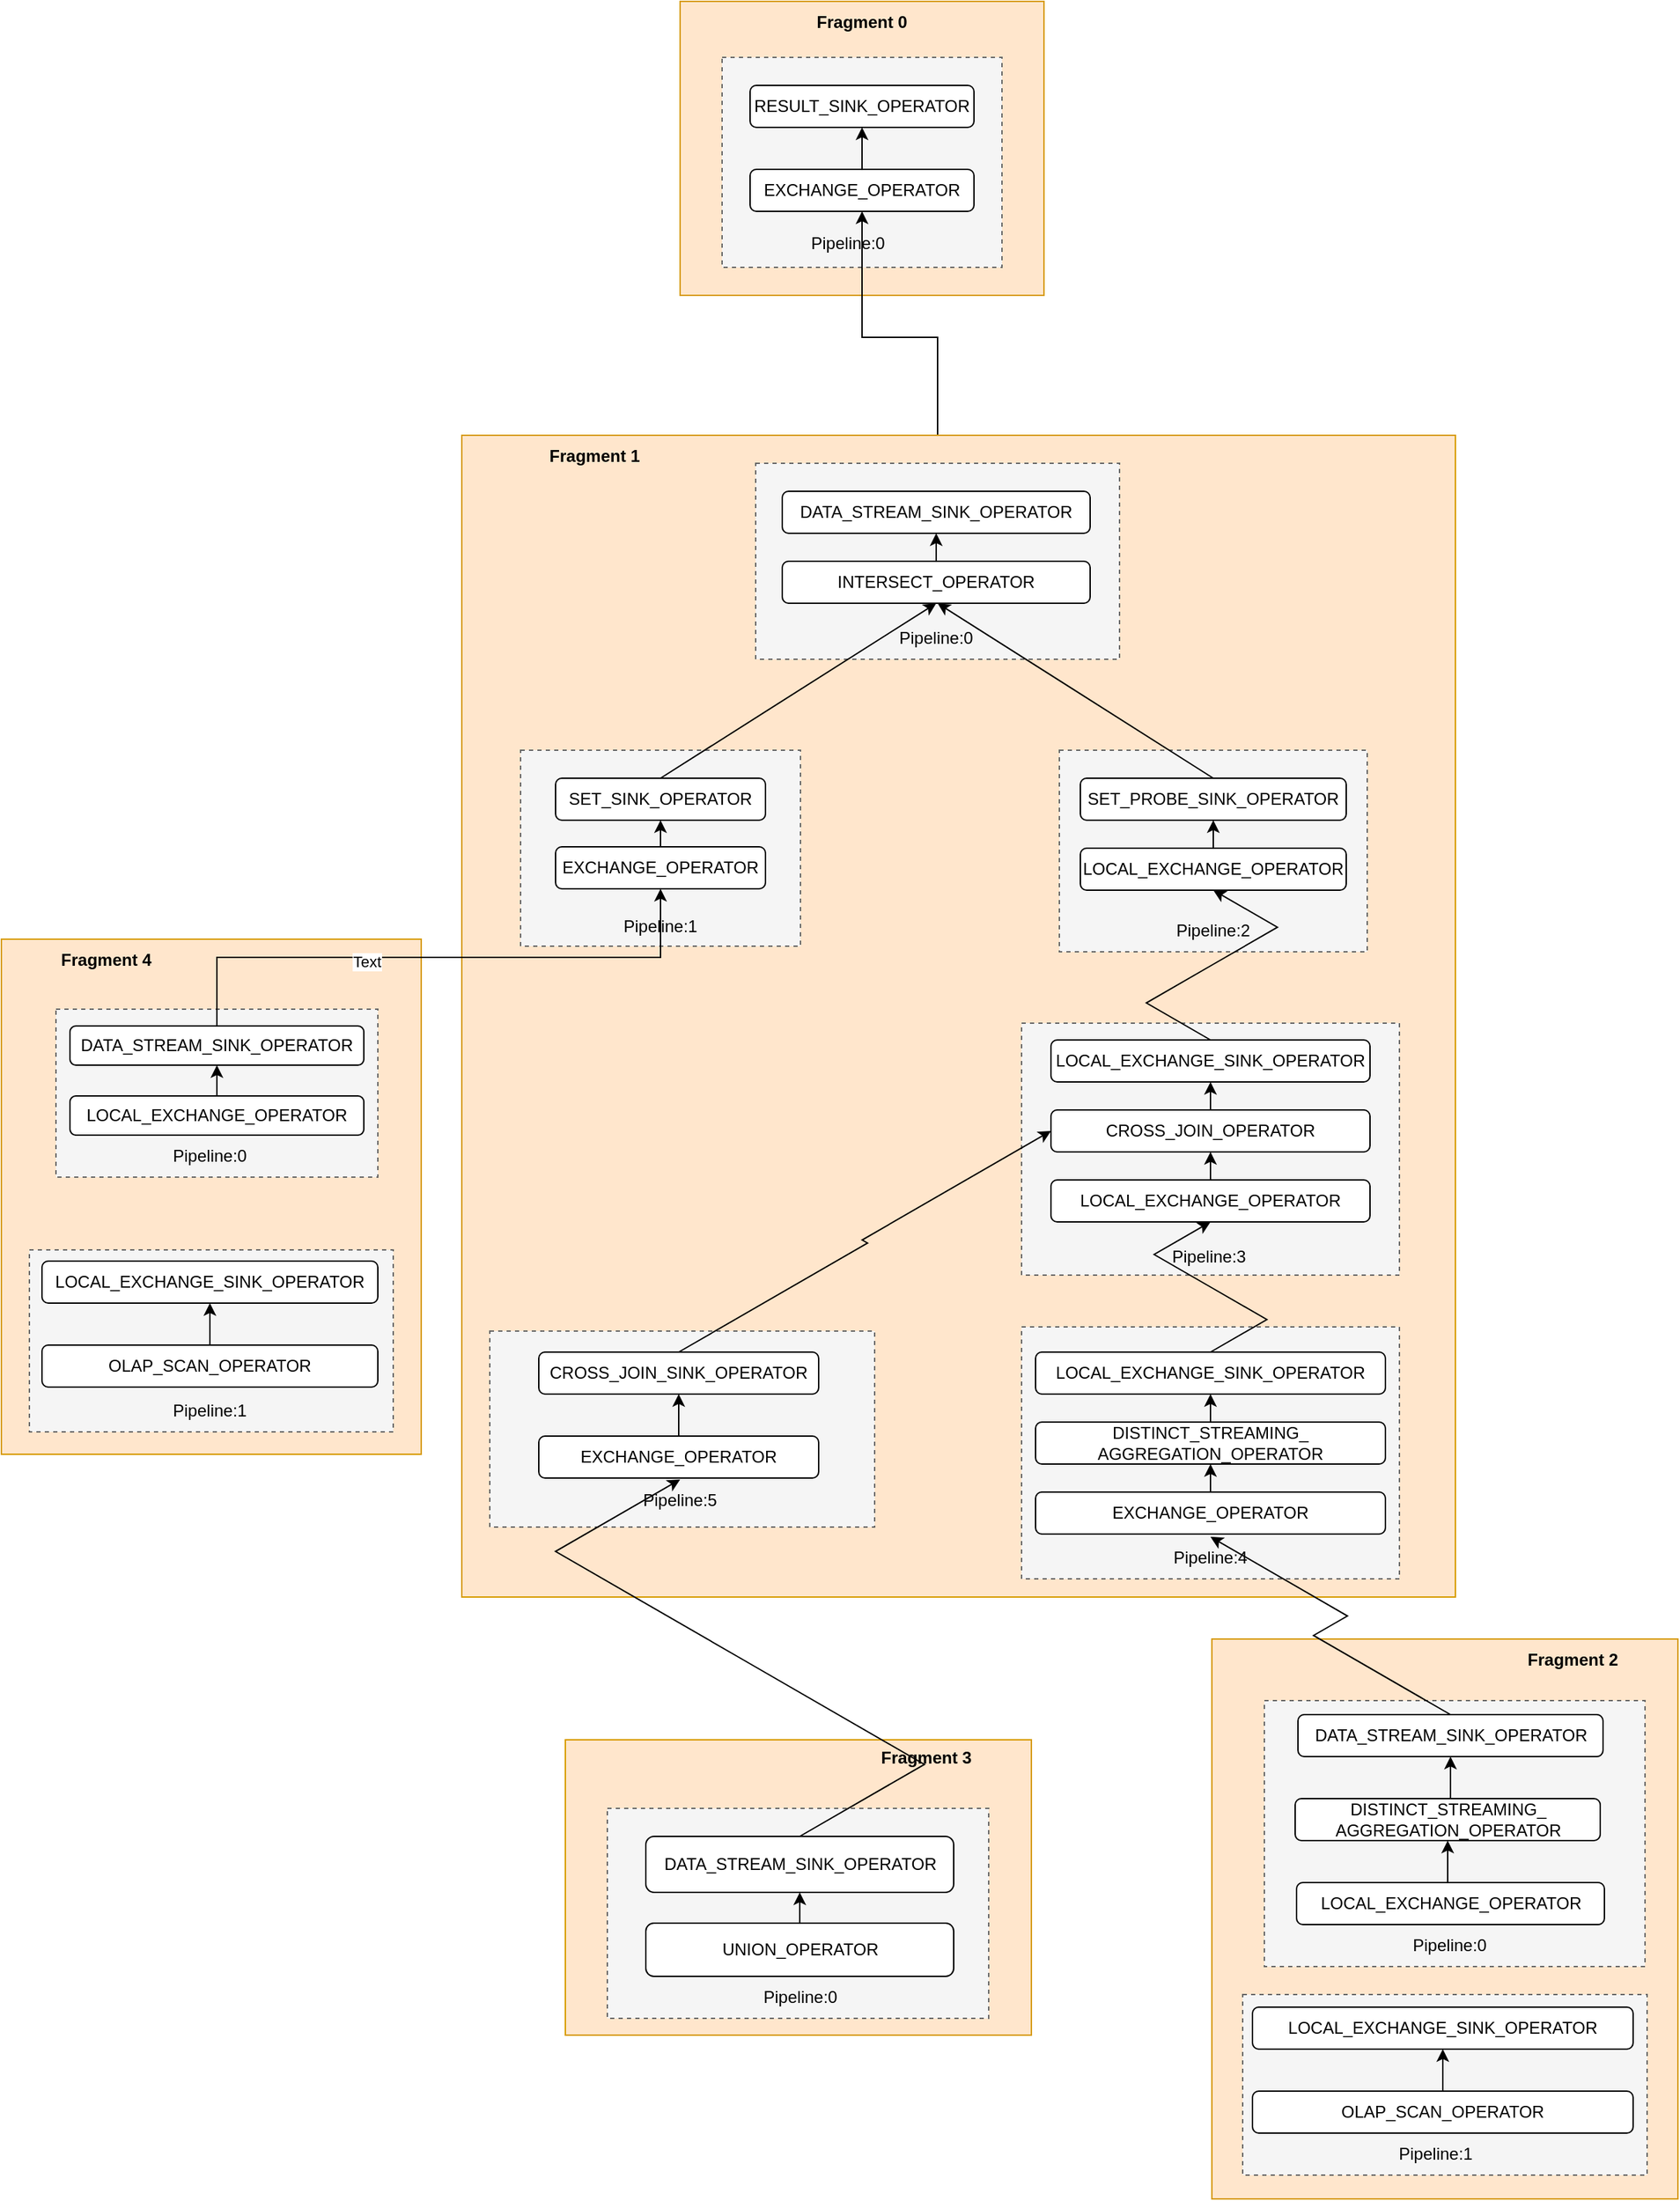 <mxfile version="25.0.1">
  <diagram name="第 1 页" id="F3n_OmZAB9bpm3EtxzeP">
    <mxGraphModel dx="1372" dy="799" grid="1" gridSize="10" guides="1" tooltips="1" connect="1" arrows="1" fold="1" page="1" pageScale="1" pageWidth="1654" pageHeight="1169" math="0" shadow="0">
      <root>
        <mxCell id="0" />
        <mxCell id="1" parent="0" />
        <mxCell id="gP9biF-QUwRpTRRh-aC0-150" value="" style="rounded=0;whiteSpace=wrap;html=1;fillColor=#ffe6cc;strokeColor=#d79b00;" vertex="1" parent="1">
          <mxGeometry x="41" y="820" width="300" height="368" as="geometry" />
        </mxCell>
        <mxCell id="gP9biF-QUwRpTRRh-aC0-148" value="" style="rounded=0;whiteSpace=wrap;html=1;fillColor=#f5f5f5;dashed=1;strokeColor=#666666;fontColor=#333333;" vertex="1" parent="1">
          <mxGeometry x="61" y="1042" width="260" height="130" as="geometry" />
        </mxCell>
        <mxCell id="gP9biF-QUwRpTRRh-aC0-89" value="" style="rounded=0;whiteSpace=wrap;html=1;fillColor=#ffe6cc;strokeColor=#d79b00;" vertex="1" parent="1">
          <mxGeometry x="906" y="1320" width="333" height="400" as="geometry" />
        </mxCell>
        <mxCell id="gP9biF-QUwRpTRRh-aC0-80" value="" style="rounded=0;whiteSpace=wrap;html=1;fillColor=#f5f5f5;dashed=1;strokeColor=#666666;fontColor=#333333;" vertex="1" parent="1">
          <mxGeometry x="943.5" y="1364" width="272" height="190" as="geometry" />
        </mxCell>
        <mxCell id="gP9biF-QUwRpTRRh-aC0-9" value="" style="group" vertex="1" connectable="0" parent="1">
          <mxGeometry x="526" y="150" width="260" height="210" as="geometry" />
        </mxCell>
        <mxCell id="gP9biF-QUwRpTRRh-aC0-7" value="" style="rounded=0;whiteSpace=wrap;html=1;fillColor=#ffe6cc;strokeColor=#d79b00;" vertex="1" parent="gP9biF-QUwRpTRRh-aC0-9">
          <mxGeometry width="260" height="210" as="geometry" />
        </mxCell>
        <mxCell id="gP9biF-QUwRpTRRh-aC0-4" value="" style="rounded=0;whiteSpace=wrap;html=1;fillColor=#f5f5f5;dashed=1;strokeColor=#666666;fontColor=#333333;" vertex="1" parent="gP9biF-QUwRpTRRh-aC0-9">
          <mxGeometry x="30" y="40" width="200" height="150" as="geometry" />
        </mxCell>
        <mxCell id="gP9biF-QUwRpTRRh-aC0-1" value="RESULT_SINK_OPERATOR" style="rounded=1;whiteSpace=wrap;html=1;" vertex="1" parent="gP9biF-QUwRpTRRh-aC0-9">
          <mxGeometry x="50" y="60" width="160" height="30" as="geometry" />
        </mxCell>
        <mxCell id="gP9biF-QUwRpTRRh-aC0-3" style="edgeStyle=orthogonalEdgeStyle;rounded=0;orthogonalLoop=1;jettySize=auto;html=1;exitX=0.5;exitY=0;exitDx=0;exitDy=0;entryX=0.5;entryY=1;entryDx=0;entryDy=0;" edge="1" parent="gP9biF-QUwRpTRRh-aC0-9" source="gP9biF-QUwRpTRRh-aC0-2" target="gP9biF-QUwRpTRRh-aC0-1">
          <mxGeometry relative="1" as="geometry" />
        </mxCell>
        <mxCell id="gP9biF-QUwRpTRRh-aC0-2" value="EXCHANGE_OPERATOR" style="rounded=1;whiteSpace=wrap;html=1;" vertex="1" parent="gP9biF-QUwRpTRRh-aC0-9">
          <mxGeometry x="50" y="120" width="160" height="30" as="geometry" />
        </mxCell>
        <mxCell id="gP9biF-QUwRpTRRh-aC0-6" value="Pipeline:0" style="text;html=1;align=center;verticalAlign=middle;whiteSpace=wrap;rounded=0;" vertex="1" parent="gP9biF-QUwRpTRRh-aC0-9">
          <mxGeometry x="90" y="158" width="60" height="30" as="geometry" />
        </mxCell>
        <mxCell id="gP9biF-QUwRpTRRh-aC0-8" value="&lt;b&gt;Fragment 0&lt;/b&gt;" style="text;html=1;align=center;verticalAlign=middle;whiteSpace=wrap;rounded=0;" vertex="1" parent="gP9biF-QUwRpTRRh-aC0-9">
          <mxGeometry x="55" width="150" height="30" as="geometry" />
        </mxCell>
        <mxCell id="gP9biF-QUwRpTRRh-aC0-75" value="DATA_STREAM_SINK_OPERATOR" style="rounded=1;whiteSpace=wrap;html=1;" vertex="1" parent="1">
          <mxGeometry x="967.5" y="1374" width="218" height="30" as="geometry" />
        </mxCell>
        <mxCell id="gP9biF-QUwRpTRRh-aC0-77" style="edgeStyle=orthogonalEdgeStyle;rounded=0;orthogonalLoop=1;jettySize=auto;html=1;exitX=0.5;exitY=0;exitDx=0;exitDy=0;entryX=0.5;entryY=1;entryDx=0;entryDy=0;" edge="1" parent="1" source="gP9biF-QUwRpTRRh-aC0-76" target="gP9biF-QUwRpTRRh-aC0-75">
          <mxGeometry relative="1" as="geometry" />
        </mxCell>
        <mxCell id="gP9biF-QUwRpTRRh-aC0-76" value="DISTINCT_STREAMING_&lt;div&gt;AGGREGATION_OPERATOR&lt;/div&gt;" style="rounded=1;whiteSpace=wrap;html=1;" vertex="1" parent="1">
          <mxGeometry x="965.5" y="1434" width="218" height="30" as="geometry" />
        </mxCell>
        <mxCell id="gP9biF-QUwRpTRRh-aC0-79" style="edgeStyle=orthogonalEdgeStyle;rounded=0;orthogonalLoop=1;jettySize=auto;html=1;exitX=0.5;exitY=0;exitDx=0;exitDy=0;entryX=0.5;entryY=1;entryDx=0;entryDy=0;" edge="1" parent="1" source="gP9biF-QUwRpTRRh-aC0-78" target="gP9biF-QUwRpTRRh-aC0-76">
          <mxGeometry relative="1" as="geometry" />
        </mxCell>
        <mxCell id="gP9biF-QUwRpTRRh-aC0-78" value="LOCAL_EXCHANGE_OPERATOR" style="rounded=1;whiteSpace=wrap;html=1;" vertex="1" parent="1">
          <mxGeometry x="966.5" y="1494" width="220" height="30" as="geometry" />
        </mxCell>
        <mxCell id="gP9biF-QUwRpTRRh-aC0-81" value="Pipeline:0" style="text;html=1;align=center;verticalAlign=middle;whiteSpace=wrap;rounded=0;" vertex="1" parent="1">
          <mxGeometry x="1045.5" y="1524" width="60" height="30" as="geometry" />
        </mxCell>
        <mxCell id="gP9biF-QUwRpTRRh-aC0-90" value="" style="group" vertex="1" connectable="0" parent="1">
          <mxGeometry x="928" y="1574" width="289" height="129" as="geometry" />
        </mxCell>
        <mxCell id="gP9biF-QUwRpTRRh-aC0-86" value="" style="rounded=0;whiteSpace=wrap;html=1;fillColor=#f5f5f5;dashed=1;strokeColor=#666666;fontColor=#333333;" vertex="1" parent="gP9biF-QUwRpTRRh-aC0-90">
          <mxGeometry width="289" height="129" as="geometry" />
        </mxCell>
        <mxCell id="gP9biF-QUwRpTRRh-aC0-82" value="LOCAL_EXCHANGE_SINK_OPERATOR" style="rounded=1;whiteSpace=wrap;html=1;" vertex="1" parent="gP9biF-QUwRpTRRh-aC0-90">
          <mxGeometry x="7" y="9" width="272" height="30" as="geometry" />
        </mxCell>
        <mxCell id="gP9biF-QUwRpTRRh-aC0-85" style="edgeStyle=orthogonalEdgeStyle;rounded=0;orthogonalLoop=1;jettySize=auto;html=1;exitX=0.5;exitY=0;exitDx=0;exitDy=0;entryX=0.5;entryY=1;entryDx=0;entryDy=0;" edge="1" parent="gP9biF-QUwRpTRRh-aC0-90" source="gP9biF-QUwRpTRRh-aC0-84" target="gP9biF-QUwRpTRRh-aC0-82">
          <mxGeometry relative="1" as="geometry" />
        </mxCell>
        <mxCell id="gP9biF-QUwRpTRRh-aC0-84" value="OLAP_SCAN_OPERATOR" style="rounded=1;whiteSpace=wrap;html=1;" vertex="1" parent="gP9biF-QUwRpTRRh-aC0-90">
          <mxGeometry x="7" y="69" width="272" height="30" as="geometry" />
        </mxCell>
        <mxCell id="gP9biF-QUwRpTRRh-aC0-87" value="Pipeline:1" style="text;html=1;align=center;verticalAlign=middle;whiteSpace=wrap;rounded=0;" vertex="1" parent="gP9biF-QUwRpTRRh-aC0-90">
          <mxGeometry x="108" y="99" width="60" height="30" as="geometry" />
        </mxCell>
        <mxCell id="gP9biF-QUwRpTRRh-aC0-91" value="&lt;b&gt;Fragment 2&lt;/b&gt;" style="text;html=1;align=center;verticalAlign=middle;whiteSpace=wrap;rounded=0;" vertex="1" parent="1">
          <mxGeometry x="1089" y="1320" width="150" height="30" as="geometry" />
        </mxCell>
        <mxCell id="gP9biF-QUwRpTRRh-aC0-121" value="" style="group" vertex="1" connectable="0" parent="1">
          <mxGeometry x="444" y="1390" width="333" height="213" as="geometry" />
        </mxCell>
        <mxCell id="gP9biF-QUwRpTRRh-aC0-119" value="" style="rounded=0;whiteSpace=wrap;html=1;fillColor=#ffe6cc;strokeColor=#d79b00;" vertex="1" parent="gP9biF-QUwRpTRRh-aC0-121">
          <mxGeometry y="2" width="333" height="211" as="geometry" />
        </mxCell>
        <mxCell id="gP9biF-QUwRpTRRh-aC0-111" value="" style="rounded=0;whiteSpace=wrap;html=1;fillColor=#f5f5f5;dashed=1;strokeColor=#666666;fontColor=#333333;" vertex="1" parent="gP9biF-QUwRpTRRh-aC0-121">
          <mxGeometry x="30" y="51" width="272.5" height="150" as="geometry" />
        </mxCell>
        <mxCell id="gP9biF-QUwRpTRRh-aC0-94" value="DATA_STREAM_SINK_OPERATOR" style="rounded=1;whiteSpace=wrap;html=1;" vertex="1" parent="gP9biF-QUwRpTRRh-aC0-121">
          <mxGeometry x="57.5" y="71" width="220" height="40" as="geometry" />
        </mxCell>
        <mxCell id="gP9biF-QUwRpTRRh-aC0-96" style="edgeStyle=orthogonalEdgeStyle;rounded=0;orthogonalLoop=1;jettySize=auto;html=1;exitX=0.5;exitY=0;exitDx=0;exitDy=0;entryX=0.5;entryY=1;entryDx=0;entryDy=0;" edge="1" parent="gP9biF-QUwRpTRRh-aC0-121" source="gP9biF-QUwRpTRRh-aC0-95" target="gP9biF-QUwRpTRRh-aC0-94">
          <mxGeometry relative="1" as="geometry" />
        </mxCell>
        <mxCell id="gP9biF-QUwRpTRRh-aC0-95" value="UNION_OPERATOR" style="rounded=1;whiteSpace=wrap;html=1;" vertex="1" parent="gP9biF-QUwRpTRRh-aC0-121">
          <mxGeometry x="57.5" y="133" width="220" height="38" as="geometry" />
        </mxCell>
        <mxCell id="gP9biF-QUwRpTRRh-aC0-118" value="Pipeline:0" style="text;html=1;align=center;verticalAlign=middle;whiteSpace=wrap;rounded=0;" vertex="1" parent="gP9biF-QUwRpTRRh-aC0-121">
          <mxGeometry x="137.5" y="171" width="60" height="30" as="geometry" />
        </mxCell>
        <mxCell id="gP9biF-QUwRpTRRh-aC0-120" value="&lt;b&gt;Fragment 3&lt;/b&gt;" style="text;html=1;align=center;verticalAlign=middle;whiteSpace=wrap;rounded=0;" vertex="1" parent="gP9biF-QUwRpTRRh-aC0-121">
          <mxGeometry x="182.5" width="150" height="30" as="geometry" />
        </mxCell>
        <mxCell id="gP9biF-QUwRpTRRh-aC0-123" style="edgeStyle=orthogonalEdgeStyle;rounded=0;orthogonalLoop=1;jettySize=auto;html=1;exitX=0.5;exitY=0;exitDx=0;exitDy=0;entryX=0.5;entryY=1;entryDx=0;entryDy=0;" edge="1" parent="1" source="gP9biF-QUwRpTRRh-aC0-13" target="gP9biF-QUwRpTRRh-aC0-2">
          <mxGeometry relative="1" as="geometry" />
        </mxCell>
        <mxCell id="gP9biF-QUwRpTRRh-aC0-124" value="" style="group" vertex="1" connectable="0" parent="1">
          <mxGeometry x="370" y="460" width="710" height="830" as="geometry" />
        </mxCell>
        <mxCell id="gP9biF-QUwRpTRRh-aC0-73" value="" style="rounded=0;whiteSpace=wrap;html=1;fillColor=#ffe6cc;strokeColor=#d79b00;" vertex="1" parent="gP9biF-QUwRpTRRh-aC0-124">
          <mxGeometry width="710" height="830" as="geometry" />
        </mxCell>
        <mxCell id="gP9biF-QUwRpTRRh-aC0-54" value="" style="rounded=0;whiteSpace=wrap;html=1;fillColor=#f5f5f5;dashed=1;strokeColor=#666666;fontColor=#333333;" vertex="1" parent="gP9biF-QUwRpTRRh-aC0-124">
          <mxGeometry x="400" y="637" width="270" height="180" as="geometry" />
        </mxCell>
        <mxCell id="gP9biF-QUwRpTRRh-aC0-37" value="" style="rounded=0;whiteSpace=wrap;html=1;fillColor=#f5f5f5;dashed=1;strokeColor=#666666;fontColor=#333333;" vertex="1" parent="gP9biF-QUwRpTRRh-aC0-124">
          <mxGeometry x="427" y="225" width="220" height="144" as="geometry" />
        </mxCell>
        <mxCell id="gP9biF-QUwRpTRRh-aC0-15" value="" style="group" vertex="1" connectable="0" parent="gP9biF-QUwRpTRRh-aC0-124">
          <mxGeometry x="210" y="20" width="260" height="140" as="geometry" />
        </mxCell>
        <mxCell id="gP9biF-QUwRpTRRh-aC0-13" value="" style="rounded=0;whiteSpace=wrap;html=1;fillColor=#f5f5f5;dashed=1;strokeColor=#666666;fontColor=#333333;" vertex="1" parent="gP9biF-QUwRpTRRh-aC0-15">
          <mxGeometry width="260" height="140" as="geometry" />
        </mxCell>
        <mxCell id="gP9biF-QUwRpTRRh-aC0-10" value="DATA_STREAM_SINK_OPERATOR" style="rounded=1;whiteSpace=wrap;html=1;" vertex="1" parent="gP9biF-QUwRpTRRh-aC0-15">
          <mxGeometry x="19" y="20" width="220" height="30" as="geometry" />
        </mxCell>
        <mxCell id="gP9biF-QUwRpTRRh-aC0-12" style="edgeStyle=orthogonalEdgeStyle;rounded=0;orthogonalLoop=1;jettySize=auto;html=1;exitX=0.5;exitY=0;exitDx=0;exitDy=0;entryX=0.5;entryY=1;entryDx=0;entryDy=0;" edge="1" parent="gP9biF-QUwRpTRRh-aC0-15" source="gP9biF-QUwRpTRRh-aC0-11" target="gP9biF-QUwRpTRRh-aC0-10">
          <mxGeometry relative="1" as="geometry" />
        </mxCell>
        <mxCell id="gP9biF-QUwRpTRRh-aC0-11" value="INTERSECT_OPERATOR" style="rounded=1;whiteSpace=wrap;html=1;" vertex="1" parent="gP9biF-QUwRpTRRh-aC0-15">
          <mxGeometry x="19" y="70" width="220" height="30" as="geometry" />
        </mxCell>
        <mxCell id="gP9biF-QUwRpTRRh-aC0-14" value="Pipeline:0" style="text;html=1;align=center;verticalAlign=middle;whiteSpace=wrap;rounded=0;" vertex="1" parent="gP9biF-QUwRpTRRh-aC0-15">
          <mxGeometry x="99" y="110" width="60" height="30" as="geometry" />
        </mxCell>
        <mxCell id="gP9biF-QUwRpTRRh-aC0-40" style="rounded=0;orthogonalLoop=1;jettySize=auto;html=1;exitX=0.5;exitY=0;exitDx=0;exitDy=0;" edge="1" parent="gP9biF-QUwRpTRRh-aC0-124" source="gP9biF-QUwRpTRRh-aC0-27">
          <mxGeometry relative="1" as="geometry">
            <mxPoint x="340" y="120" as="targetPoint" />
          </mxGeometry>
        </mxCell>
        <mxCell id="gP9biF-QUwRpTRRh-aC0-27" value="SET_PROBE_SINK_OPERATOR" style="rounded=1;whiteSpace=wrap;html=1;" vertex="1" parent="gP9biF-QUwRpTRRh-aC0-124">
          <mxGeometry x="442" y="245" width="190" height="30" as="geometry" />
        </mxCell>
        <mxCell id="gP9biF-QUwRpTRRh-aC0-28" value="" style="group" vertex="1" connectable="0" parent="gP9biF-QUwRpTRRh-aC0-124">
          <mxGeometry x="42" y="225" width="200" height="141" as="geometry" />
        </mxCell>
        <mxCell id="gP9biF-QUwRpTRRh-aC0-25" value="" style="rounded=0;whiteSpace=wrap;html=1;fillColor=#f5f5f5;dashed=1;strokeColor=#666666;fontColor=#333333;" vertex="1" parent="gP9biF-QUwRpTRRh-aC0-28">
          <mxGeometry width="200" height="140" as="geometry" />
        </mxCell>
        <mxCell id="gP9biF-QUwRpTRRh-aC0-16" value="SET_SINK_OPERATOR" style="rounded=1;whiteSpace=wrap;html=1;" vertex="1" parent="gP9biF-QUwRpTRRh-aC0-28">
          <mxGeometry x="25" y="20" width="150" height="30" as="geometry" />
        </mxCell>
        <mxCell id="gP9biF-QUwRpTRRh-aC0-17" value="EXCHANGE_OPERATOR" style="rounded=1;whiteSpace=wrap;html=1;" vertex="1" parent="gP9biF-QUwRpTRRh-aC0-28">
          <mxGeometry x="25" y="69" width="150" height="30" as="geometry" />
        </mxCell>
        <mxCell id="gP9biF-QUwRpTRRh-aC0-18" value="" style="endArrow=classic;html=1;rounded=0;exitX=0.5;exitY=0;exitDx=0;exitDy=0;" edge="1" parent="gP9biF-QUwRpTRRh-aC0-28" source="gP9biF-QUwRpTRRh-aC0-17" target="gP9biF-QUwRpTRRh-aC0-16">
          <mxGeometry width="50" height="50" relative="1" as="geometry">
            <mxPoint x="305" y="60" as="sourcePoint" />
            <mxPoint x="355" y="10" as="targetPoint" />
          </mxGeometry>
        </mxCell>
        <mxCell id="gP9biF-QUwRpTRRh-aC0-26" value="Pipeline:1" style="text;html=1;align=center;verticalAlign=middle;whiteSpace=wrap;rounded=0;" vertex="1" parent="gP9biF-QUwRpTRRh-aC0-28">
          <mxGeometry x="70" y="111" width="60" height="30" as="geometry" />
        </mxCell>
        <mxCell id="gP9biF-QUwRpTRRh-aC0-30" style="edgeStyle=orthogonalEdgeStyle;rounded=0;orthogonalLoop=1;jettySize=auto;html=1;exitX=0.5;exitY=0;exitDx=0;exitDy=0;entryX=0.5;entryY=1;entryDx=0;entryDy=0;" edge="1" parent="gP9biF-QUwRpTRRh-aC0-124" source="gP9biF-QUwRpTRRh-aC0-29" target="gP9biF-QUwRpTRRh-aC0-27">
          <mxGeometry relative="1" as="geometry" />
        </mxCell>
        <mxCell id="gP9biF-QUwRpTRRh-aC0-29" value="LOCAL_EXCHANGE_OPERATOR" style="rounded=1;whiteSpace=wrap;html=1;" vertex="1" parent="gP9biF-QUwRpTRRh-aC0-124">
          <mxGeometry x="442" y="295" width="190" height="30" as="geometry" />
        </mxCell>
        <mxCell id="gP9biF-QUwRpTRRh-aC0-38" value="Pipeline:2" style="text;html=1;align=center;verticalAlign=middle;whiteSpace=wrap;rounded=0;" vertex="1" parent="gP9biF-QUwRpTRRh-aC0-124">
          <mxGeometry x="507" y="339" width="60" height="30" as="geometry" />
        </mxCell>
        <mxCell id="gP9biF-QUwRpTRRh-aC0-39" style="rounded=0;orthogonalLoop=1;jettySize=auto;html=1;exitX=0.5;exitY=0;exitDx=0;exitDy=0;entryX=0.5;entryY=1;entryDx=0;entryDy=0;" edge="1" parent="gP9biF-QUwRpTRRh-aC0-124" source="gP9biF-QUwRpTRRh-aC0-16" target="gP9biF-QUwRpTRRh-aC0-11">
          <mxGeometry relative="1" as="geometry" />
        </mxCell>
        <mxCell id="gP9biF-QUwRpTRRh-aC0-48" value="" style="group" vertex="1" connectable="0" parent="gP9biF-QUwRpTRRh-aC0-124">
          <mxGeometry x="400" y="420" width="270" height="182" as="geometry" />
        </mxCell>
        <mxCell id="gP9biF-QUwRpTRRh-aC0-46" value="&lt;span style=&quot;caret-color: rgba(0, 0, 0, 0); color: rgba(0, 0, 0, 0); font-family: monospace; font-size: 0px; text-align: start; white-space: nowrap;&quot;&gt;%3CmxGraphModel%3E%3Croot%3E%3CmxCell%20id%3D%220%22%2F%3E%3CmxCell%20id%3D%221%22%20parent%3D%220%22%2F%3E%3CmxCell%20id%3D%222%22%20value%3D%22%22%20style%3D%22group%22%20vertex%3D%221%22%20connectable%3D%220%22%20parent%3D%221%22%3E%3CmxGeometry%20x%3D%22660%22%20y%3D%22880%22%20width%3D%22270%22%20height%3D%22182%22%20as%3D%22geometry%22%2F%3E%3C%2FmxCell%3E%3CmxCell%20id%3D%223%22%20value%3D%22%22%20style%3D%22rounded%3D0%3BwhiteSpace%3Dwrap%3Bhtml%3D1%3BfillColor%3D%23f5f5f5%3Bdashed%3D1%3BstrokeColor%3D%23666666%3BfontColor%3D%23333333%3B%22%20vertex%3D%221%22%20parent%3D%222%22%3E%3CmxGeometry%20width%3D%22270%22%20height%3D%22180%22%20as%3D%22geometry%22%2F%3E%3C%2FmxCell%3E%3CmxCell%20id%3D%224%22%20value%3D%22LOCAL_EXCHANGE_SINK_OPERATOR%22%20style%3D%22rounded%3D1%3BwhiteSpace%3Dwrap%3Bhtml%3D1%3B%22%20vertex%3D%221%22%20parent%3D%222%22%3E%3CmxGeometry%20x%3D%2221%22%20y%3D%2212%22%20width%3D%22228%22%20height%3D%2230%22%20as%3D%22geometry%22%2F%3E%3C%2FmxCell%3E%3CmxCell%20id%3D%225%22%20style%3D%22edgeStyle%3DorthogonalEdgeStyle%3Brounded%3D0%3BorthogonalLoop%3D1%3BjettySize%3Dauto%3Bhtml%3D1%3BexitX%3D0.5%3BexitY%3D0%3BexitDx%3D0%3BexitDy%3D0%3BentryX%3D0.5%3BentryY%3D1%3BentryDx%3D0%3BentryDy%3D0%3B%22%20edge%3D%221%22%20parent%3D%222%22%20source%3D%226%22%20target%3D%224%22%3E%3CmxGeometry%20relative%3D%221%22%20as%3D%22geometry%22%2F%3E%3C%2FmxCell%3E%3CmxCell%20id%3D%226%22%20value%3D%22CROSS_JOIN_OPERATOR%22%20style%3D%22rounded%3D1%3BwhiteSpace%3Dwrap%3Bhtml%3D1%3B%22%20vertex%3D%221%22%20parent%3D%222%22%3E%3CmxGeometry%20x%3D%2221%22%20y%3D%2262%22%20width%3D%22228%22%20height%3D%2230%22%20as%3D%22geometry%22%2F%3E%3C%2FmxCell%3E%3CmxCell%20id%3D%227%22%20style%3D%22edgeStyle%3DorthogonalEdgeStyle%3Brounded%3D0%3BorthogonalLoop%3D1%3BjettySize%3Dauto%3Bhtml%3D1%3BexitX%3D0.5%3BexitY%3D0%3BexitDx%3D0%3BexitDy%3D0%3BentryX%3D0.5%3BentryY%3D1%3BentryDx%3D0%3BentryDy%3D0%3B%22%20edge%3D%221%22%20parent%3D%222%22%20source%3D%228%22%20target%3D%226%22%3E%3CmxGeometry%20relative%3D%221%22%20as%3D%22geometry%22%2F%3E%3C%2FmxCell%3E%3CmxCell%20id%3D%228%22%20value%3D%22LOCAL_EXCHANGE_OPERATOR%22%20style%3D%22rounded%3D1%3BwhiteSpace%3Dwrap%3Bhtml%3D1%3B%22%20vertex%3D%221%22%20parent%3D%222%22%3E%3CmxGeometry%20x%3D%2221%22%20y%3D%22112%22%20width%3D%22228%22%20height%3D%2230%22%20as%3D%22geometry%22%2F%3E%3C%2FmxCell%3E%3CmxCell%20id%3D%229%22%20value%3D%22Pipeline%3A3%22%20style%3D%22text%3Bhtml%3D1%3Balign%3Dcenter%3BverticalAlign%3Dmiddle%3BwhiteSpace%3Dwrap%3Brounded%3D0%3B%22%20vertex%3D%221%22%20parent%3D%222%22%3E%3CmxGeometry%20x%3D%22104%22%20y%3D%22152%22%20width%3D%2260%22%20height%3D%2230%22%20as%3D%22geometry%22%2F%3E%3C%2FmxCell%3E%3C%2Froot%3E%3C%2FmxGraphModel%3E&lt;/span&gt;" style="rounded=0;whiteSpace=wrap;html=1;fillColor=#f5f5f5;dashed=1;strokeColor=#666666;fontColor=#333333;" vertex="1" parent="gP9biF-QUwRpTRRh-aC0-48">
          <mxGeometry width="270" height="180" as="geometry" />
        </mxCell>
        <mxCell id="gP9biF-QUwRpTRRh-aC0-41" value="LOCAL_EXCHANGE_SINK_OPERATOR" style="rounded=1;whiteSpace=wrap;html=1;" vertex="1" parent="gP9biF-QUwRpTRRh-aC0-48">
          <mxGeometry x="21" y="12" width="228" height="30" as="geometry" />
        </mxCell>
        <mxCell id="gP9biF-QUwRpTRRh-aC0-45" style="edgeStyle=orthogonalEdgeStyle;rounded=0;orthogonalLoop=1;jettySize=auto;html=1;exitX=0.5;exitY=0;exitDx=0;exitDy=0;entryX=0.5;entryY=1;entryDx=0;entryDy=0;" edge="1" parent="gP9biF-QUwRpTRRh-aC0-48" source="gP9biF-QUwRpTRRh-aC0-42" target="gP9biF-QUwRpTRRh-aC0-41">
          <mxGeometry relative="1" as="geometry" />
        </mxCell>
        <mxCell id="gP9biF-QUwRpTRRh-aC0-42" value="CROSS_JOIN_OPERATOR" style="rounded=1;whiteSpace=wrap;html=1;" vertex="1" parent="gP9biF-QUwRpTRRh-aC0-48">
          <mxGeometry x="21" y="62" width="228" height="30" as="geometry" />
        </mxCell>
        <mxCell id="gP9biF-QUwRpTRRh-aC0-44" style="edgeStyle=orthogonalEdgeStyle;rounded=0;orthogonalLoop=1;jettySize=auto;html=1;exitX=0.5;exitY=0;exitDx=0;exitDy=0;entryX=0.5;entryY=1;entryDx=0;entryDy=0;" edge="1" parent="gP9biF-QUwRpTRRh-aC0-48" source="gP9biF-QUwRpTRRh-aC0-43" target="gP9biF-QUwRpTRRh-aC0-42">
          <mxGeometry relative="1" as="geometry" />
        </mxCell>
        <mxCell id="gP9biF-QUwRpTRRh-aC0-43" value="LOCAL_EXCHANGE_OPERATOR" style="rounded=1;whiteSpace=wrap;html=1;" vertex="1" parent="gP9biF-QUwRpTRRh-aC0-48">
          <mxGeometry x="21" y="112" width="228" height="30" as="geometry" />
        </mxCell>
        <mxCell id="gP9biF-QUwRpTRRh-aC0-47" value="Pipeline:3" style="text;html=1;align=center;verticalAlign=middle;whiteSpace=wrap;rounded=0;" vertex="1" parent="gP9biF-QUwRpTRRh-aC0-48">
          <mxGeometry x="104" y="152" width="60" height="30" as="geometry" />
        </mxCell>
        <mxCell id="gP9biF-QUwRpTRRh-aC0-55" style="edgeStyle=isometricEdgeStyle;rounded=0;orthogonalLoop=1;jettySize=auto;html=1;exitX=0.5;exitY=0;exitDx=0;exitDy=0;entryX=0.5;entryY=1;entryDx=0;entryDy=0;" edge="1" parent="gP9biF-QUwRpTRRh-aC0-124" source="gP9biF-QUwRpTRRh-aC0-49" target="gP9biF-QUwRpTRRh-aC0-43">
          <mxGeometry relative="1" as="geometry" />
        </mxCell>
        <mxCell id="gP9biF-QUwRpTRRh-aC0-49" value="LOCAL_EXCHANGE_SINK_OPERATOR" style="rounded=1;whiteSpace=wrap;html=1;" vertex="1" parent="gP9biF-QUwRpTRRh-aC0-124">
          <mxGeometry x="410" y="655" width="250" height="30" as="geometry" />
        </mxCell>
        <mxCell id="gP9biF-QUwRpTRRh-aC0-53" style="edgeStyle=orthogonalEdgeStyle;rounded=0;orthogonalLoop=1;jettySize=auto;html=1;exitX=0.5;exitY=0;exitDx=0;exitDy=0;entryX=0.5;entryY=1;entryDx=0;entryDy=0;" edge="1" parent="gP9biF-QUwRpTRRh-aC0-124" source="gP9biF-QUwRpTRRh-aC0-50" target="gP9biF-QUwRpTRRh-aC0-49">
          <mxGeometry relative="1" as="geometry" />
        </mxCell>
        <mxCell id="gP9biF-QUwRpTRRh-aC0-50" value="DISTINCT_STREAMING_&lt;div&gt;AGGREGATION_OPERATOR&lt;/div&gt;" style="rounded=1;whiteSpace=wrap;html=1;" vertex="1" parent="gP9biF-QUwRpTRRh-aC0-124">
          <mxGeometry x="410" y="705" width="250" height="30" as="geometry" />
        </mxCell>
        <mxCell id="gP9biF-QUwRpTRRh-aC0-52" style="edgeStyle=orthogonalEdgeStyle;rounded=0;orthogonalLoop=1;jettySize=auto;html=1;exitX=0.5;exitY=0;exitDx=0;exitDy=0;entryX=0.5;entryY=1;entryDx=0;entryDy=0;" edge="1" parent="gP9biF-QUwRpTRRh-aC0-124" source="gP9biF-QUwRpTRRh-aC0-51" target="gP9biF-QUwRpTRRh-aC0-50">
          <mxGeometry relative="1" as="geometry" />
        </mxCell>
        <mxCell id="gP9biF-QUwRpTRRh-aC0-51" value="EXCHANGE_OPERATOR" style="rounded=1;whiteSpace=wrap;html=1;" vertex="1" parent="gP9biF-QUwRpTRRh-aC0-124">
          <mxGeometry x="410" y="755" width="250" height="30" as="geometry" />
        </mxCell>
        <mxCell id="gP9biF-QUwRpTRRh-aC0-56" style="edgeStyle=isometricEdgeStyle;rounded=0;orthogonalLoop=1;jettySize=auto;html=1;exitX=0.5;exitY=0;exitDx=0;exitDy=0;entryX=0.5;entryY=1;entryDx=0;entryDy=0;elbow=vertical;" edge="1" parent="gP9biF-QUwRpTRRh-aC0-124" source="gP9biF-QUwRpTRRh-aC0-41" target="gP9biF-QUwRpTRRh-aC0-29">
          <mxGeometry relative="1" as="geometry" />
        </mxCell>
        <mxCell id="gP9biF-QUwRpTRRh-aC0-57" value="Pipeline:4" style="text;html=1;align=center;verticalAlign=middle;whiteSpace=wrap;rounded=0;" vertex="1" parent="gP9biF-QUwRpTRRh-aC0-124">
          <mxGeometry x="505" y="787" width="60" height="30" as="geometry" />
        </mxCell>
        <mxCell id="gP9biF-QUwRpTRRh-aC0-71" value="" style="group" vertex="1" connectable="0" parent="gP9biF-QUwRpTRRh-aC0-124">
          <mxGeometry x="20" y="640" width="275" height="140" as="geometry" />
        </mxCell>
        <mxCell id="gP9biF-QUwRpTRRh-aC0-69" value="" style="rounded=0;whiteSpace=wrap;html=1;fillColor=#f5f5f5;dashed=1;strokeColor=#666666;fontColor=#333333;" vertex="1" parent="gP9biF-QUwRpTRRh-aC0-71">
          <mxGeometry width="275" height="140" as="geometry" />
        </mxCell>
        <mxCell id="gP9biF-QUwRpTRRh-aC0-58" value="CROSS_JOIN_SINK_OPERATOR" style="rounded=1;whiteSpace=wrap;html=1;" vertex="1" parent="gP9biF-QUwRpTRRh-aC0-71">
          <mxGeometry x="35" y="15" width="200" height="30" as="geometry" />
        </mxCell>
        <mxCell id="gP9biF-QUwRpTRRh-aC0-60" style="edgeStyle=orthogonalEdgeStyle;rounded=0;orthogonalLoop=1;jettySize=auto;html=1;exitX=0.5;exitY=0;exitDx=0;exitDy=0;" edge="1" parent="gP9biF-QUwRpTRRh-aC0-71" source="gP9biF-QUwRpTRRh-aC0-59" target="gP9biF-QUwRpTRRh-aC0-58">
          <mxGeometry relative="1" as="geometry" />
        </mxCell>
        <mxCell id="gP9biF-QUwRpTRRh-aC0-59" value="EXCHANGE_OPERATOR" style="rounded=1;whiteSpace=wrap;html=1;" vertex="1" parent="gP9biF-QUwRpTRRh-aC0-71">
          <mxGeometry x="35" y="75" width="200" height="30" as="geometry" />
        </mxCell>
        <mxCell id="gP9biF-QUwRpTRRh-aC0-70" value="Pipeline:5" style="text;html=1;align=center;verticalAlign=middle;whiteSpace=wrap;rounded=0;" vertex="1" parent="gP9biF-QUwRpTRRh-aC0-71">
          <mxGeometry x="106" y="106" width="60" height="30" as="geometry" />
        </mxCell>
        <mxCell id="gP9biF-QUwRpTRRh-aC0-72" style="edgeStyle=isometricEdgeStyle;rounded=0;orthogonalLoop=1;jettySize=auto;html=1;exitX=0.5;exitY=0;exitDx=0;exitDy=0;entryX=0;entryY=0.5;entryDx=0;entryDy=0;" edge="1" parent="gP9biF-QUwRpTRRh-aC0-124" source="gP9biF-QUwRpTRRh-aC0-58" target="gP9biF-QUwRpTRRh-aC0-42">
          <mxGeometry relative="1" as="geometry" />
        </mxCell>
        <mxCell id="gP9biF-QUwRpTRRh-aC0-74" value="&lt;b&gt;Fragment 1&lt;/b&gt;" style="text;html=1;align=center;verticalAlign=middle;whiteSpace=wrap;rounded=0;" vertex="1" parent="gP9biF-QUwRpTRRh-aC0-124">
          <mxGeometry x="20" width="150" height="30" as="geometry" />
        </mxCell>
        <mxCell id="gP9biF-QUwRpTRRh-aC0-122" style="edgeStyle=isometricEdgeStyle;rounded=0;orthogonalLoop=1;jettySize=auto;html=1;exitX=0.5;exitY=0;exitDx=0;exitDy=0;entryX=0.5;entryY=0;entryDx=0;entryDy=0;" edge="1" parent="1" source="gP9biF-QUwRpTRRh-aC0-94" target="gP9biF-QUwRpTRRh-aC0-70">
          <mxGeometry relative="1" as="geometry" />
        </mxCell>
        <mxCell id="gP9biF-QUwRpTRRh-aC0-93" style="edgeStyle=isometricEdgeStyle;rounded=0;orthogonalLoop=1;jettySize=auto;html=1;exitX=0.5;exitY=0;exitDx=0;exitDy=0;entryX=0.5;entryY=0;entryDx=0;entryDy=0;elbow=vertical;" edge="1" parent="1" source="gP9biF-QUwRpTRRh-aC0-75" target="gP9biF-QUwRpTRRh-aC0-57">
          <mxGeometry relative="1" as="geometry" />
        </mxCell>
        <mxCell id="gP9biF-QUwRpTRRh-aC0-138" value="" style="group" vertex="1" connectable="0" parent="1">
          <mxGeometry x="80" y="870" width="230" height="120" as="geometry" />
        </mxCell>
        <mxCell id="gP9biF-QUwRpTRRh-aC0-136" value="" style="rounded=0;whiteSpace=wrap;html=1;fillColor=#f5f5f5;dashed=1;strokeColor=#666666;fontColor=#333333;" vertex="1" parent="gP9biF-QUwRpTRRh-aC0-138">
          <mxGeometry width="230" height="120" as="geometry" />
        </mxCell>
        <mxCell id="gP9biF-QUwRpTRRh-aC0-125" value="DATA_STREAM_SINK_OPERATOR" style="rounded=1;whiteSpace=wrap;html=1;" vertex="1" parent="gP9biF-QUwRpTRRh-aC0-138">
          <mxGeometry x="10" y="12" width="210" height="28" as="geometry" />
        </mxCell>
        <mxCell id="gP9biF-QUwRpTRRh-aC0-129" style="edgeStyle=orthogonalEdgeStyle;rounded=0;orthogonalLoop=1;jettySize=auto;html=1;exitX=0.5;exitY=0;exitDx=0;exitDy=0;entryX=0.5;entryY=1;entryDx=0;entryDy=0;" edge="1" parent="gP9biF-QUwRpTRRh-aC0-138" source="gP9biF-QUwRpTRRh-aC0-128" target="gP9biF-QUwRpTRRh-aC0-125">
          <mxGeometry relative="1" as="geometry" />
        </mxCell>
        <mxCell id="gP9biF-QUwRpTRRh-aC0-128" value="LOCAL_EXCHANGE_OPERATOR" style="rounded=1;whiteSpace=wrap;html=1;" vertex="1" parent="gP9biF-QUwRpTRRh-aC0-138">
          <mxGeometry x="10" y="62" width="210" height="28" as="geometry" />
        </mxCell>
        <mxCell id="gP9biF-QUwRpTRRh-aC0-137" value="Pipeline:0" style="text;html=1;align=center;verticalAlign=middle;whiteSpace=wrap;rounded=0;" vertex="1" parent="gP9biF-QUwRpTRRh-aC0-138">
          <mxGeometry x="80" y="90" width="60" height="30" as="geometry" />
        </mxCell>
        <mxCell id="gP9biF-QUwRpTRRh-aC0-139" value="LOCAL_EXCHANGE_SINK_OPERATOR" style="rounded=1;whiteSpace=wrap;html=1;" vertex="1" parent="1">
          <mxGeometry x="70" y="1050" width="240" height="30" as="geometry" />
        </mxCell>
        <mxCell id="gP9biF-QUwRpTRRh-aC0-141" style="edgeStyle=orthogonalEdgeStyle;rounded=0;orthogonalLoop=1;jettySize=auto;html=1;exitX=0.5;exitY=0;exitDx=0;exitDy=0;entryX=0.5;entryY=1;entryDx=0;entryDy=0;" edge="1" parent="1" source="gP9biF-QUwRpTRRh-aC0-140" target="gP9biF-QUwRpTRRh-aC0-139">
          <mxGeometry relative="1" as="geometry" />
        </mxCell>
        <mxCell id="gP9biF-QUwRpTRRh-aC0-140" value="OLAP_SCAN_OPERATOR" style="rounded=1;whiteSpace=wrap;html=1;" vertex="1" parent="1">
          <mxGeometry x="70" y="1110" width="240" height="30" as="geometry" />
        </mxCell>
        <mxCell id="gP9biF-QUwRpTRRh-aC0-149" value="Pipeline:1" style="text;html=1;align=center;verticalAlign=middle;whiteSpace=wrap;rounded=0;" vertex="1" parent="1">
          <mxGeometry x="160" y="1142" width="60" height="30" as="geometry" />
        </mxCell>
        <mxCell id="gP9biF-QUwRpTRRh-aC0-151" value="&lt;b&gt;Fragment 4&lt;/b&gt;" style="text;html=1;align=center;verticalAlign=middle;whiteSpace=wrap;rounded=0;" vertex="1" parent="1">
          <mxGeometry x="41" y="820" width="150" height="30" as="geometry" />
        </mxCell>
        <mxCell id="gP9biF-QUwRpTRRh-aC0-152" style="edgeStyle=orthogonalEdgeStyle;rounded=0;orthogonalLoop=1;jettySize=auto;html=1;exitX=0.5;exitY=0;exitDx=0;exitDy=0;" edge="1" parent="1" source="gP9biF-QUwRpTRRh-aC0-125" target="gP9biF-QUwRpTRRh-aC0-17">
          <mxGeometry relative="1" as="geometry" />
        </mxCell>
        <mxCell id="gP9biF-QUwRpTRRh-aC0-153" value="Text" style="edgeLabel;html=1;align=center;verticalAlign=middle;resizable=0;points=[];" vertex="1" connectable="0" parent="gP9biF-QUwRpTRRh-aC0-152">
          <mxGeometry x="-0.248" y="-3" relative="1" as="geometry">
            <mxPoint as="offset" />
          </mxGeometry>
        </mxCell>
      </root>
    </mxGraphModel>
  </diagram>
</mxfile>
